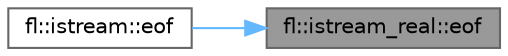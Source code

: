 digraph "fl::istream_real::eof"
{
 // INTERACTIVE_SVG=YES
 // LATEX_PDF_SIZE
  bgcolor="transparent";
  edge [fontname=Helvetica,fontsize=10,labelfontname=Helvetica,labelfontsize=10];
  node [fontname=Helvetica,fontsize=10,shape=box,height=0.2,width=0.4];
  rankdir="RL";
  Node1 [id="Node000001",label="fl::istream_real::eof",height=0.2,width=0.4,color="gray40", fillcolor="grey60", style="filled", fontcolor="black",tooltip=" "];
  Node1 -> Node2 [id="edge1_Node000001_Node000002",dir="back",color="steelblue1",style="solid",tooltip=" "];
  Node2 [id="Node000002",label="fl::istream::eof",height=0.2,width=0.4,color="grey40", fillcolor="white", style="filled",URL="$de/def/classfl_1_1istream_a69e1931e2466c8c0561480a952d1a6cb.html#a69e1931e2466c8c0561480a952d1a6cb",tooltip=" "];
}
